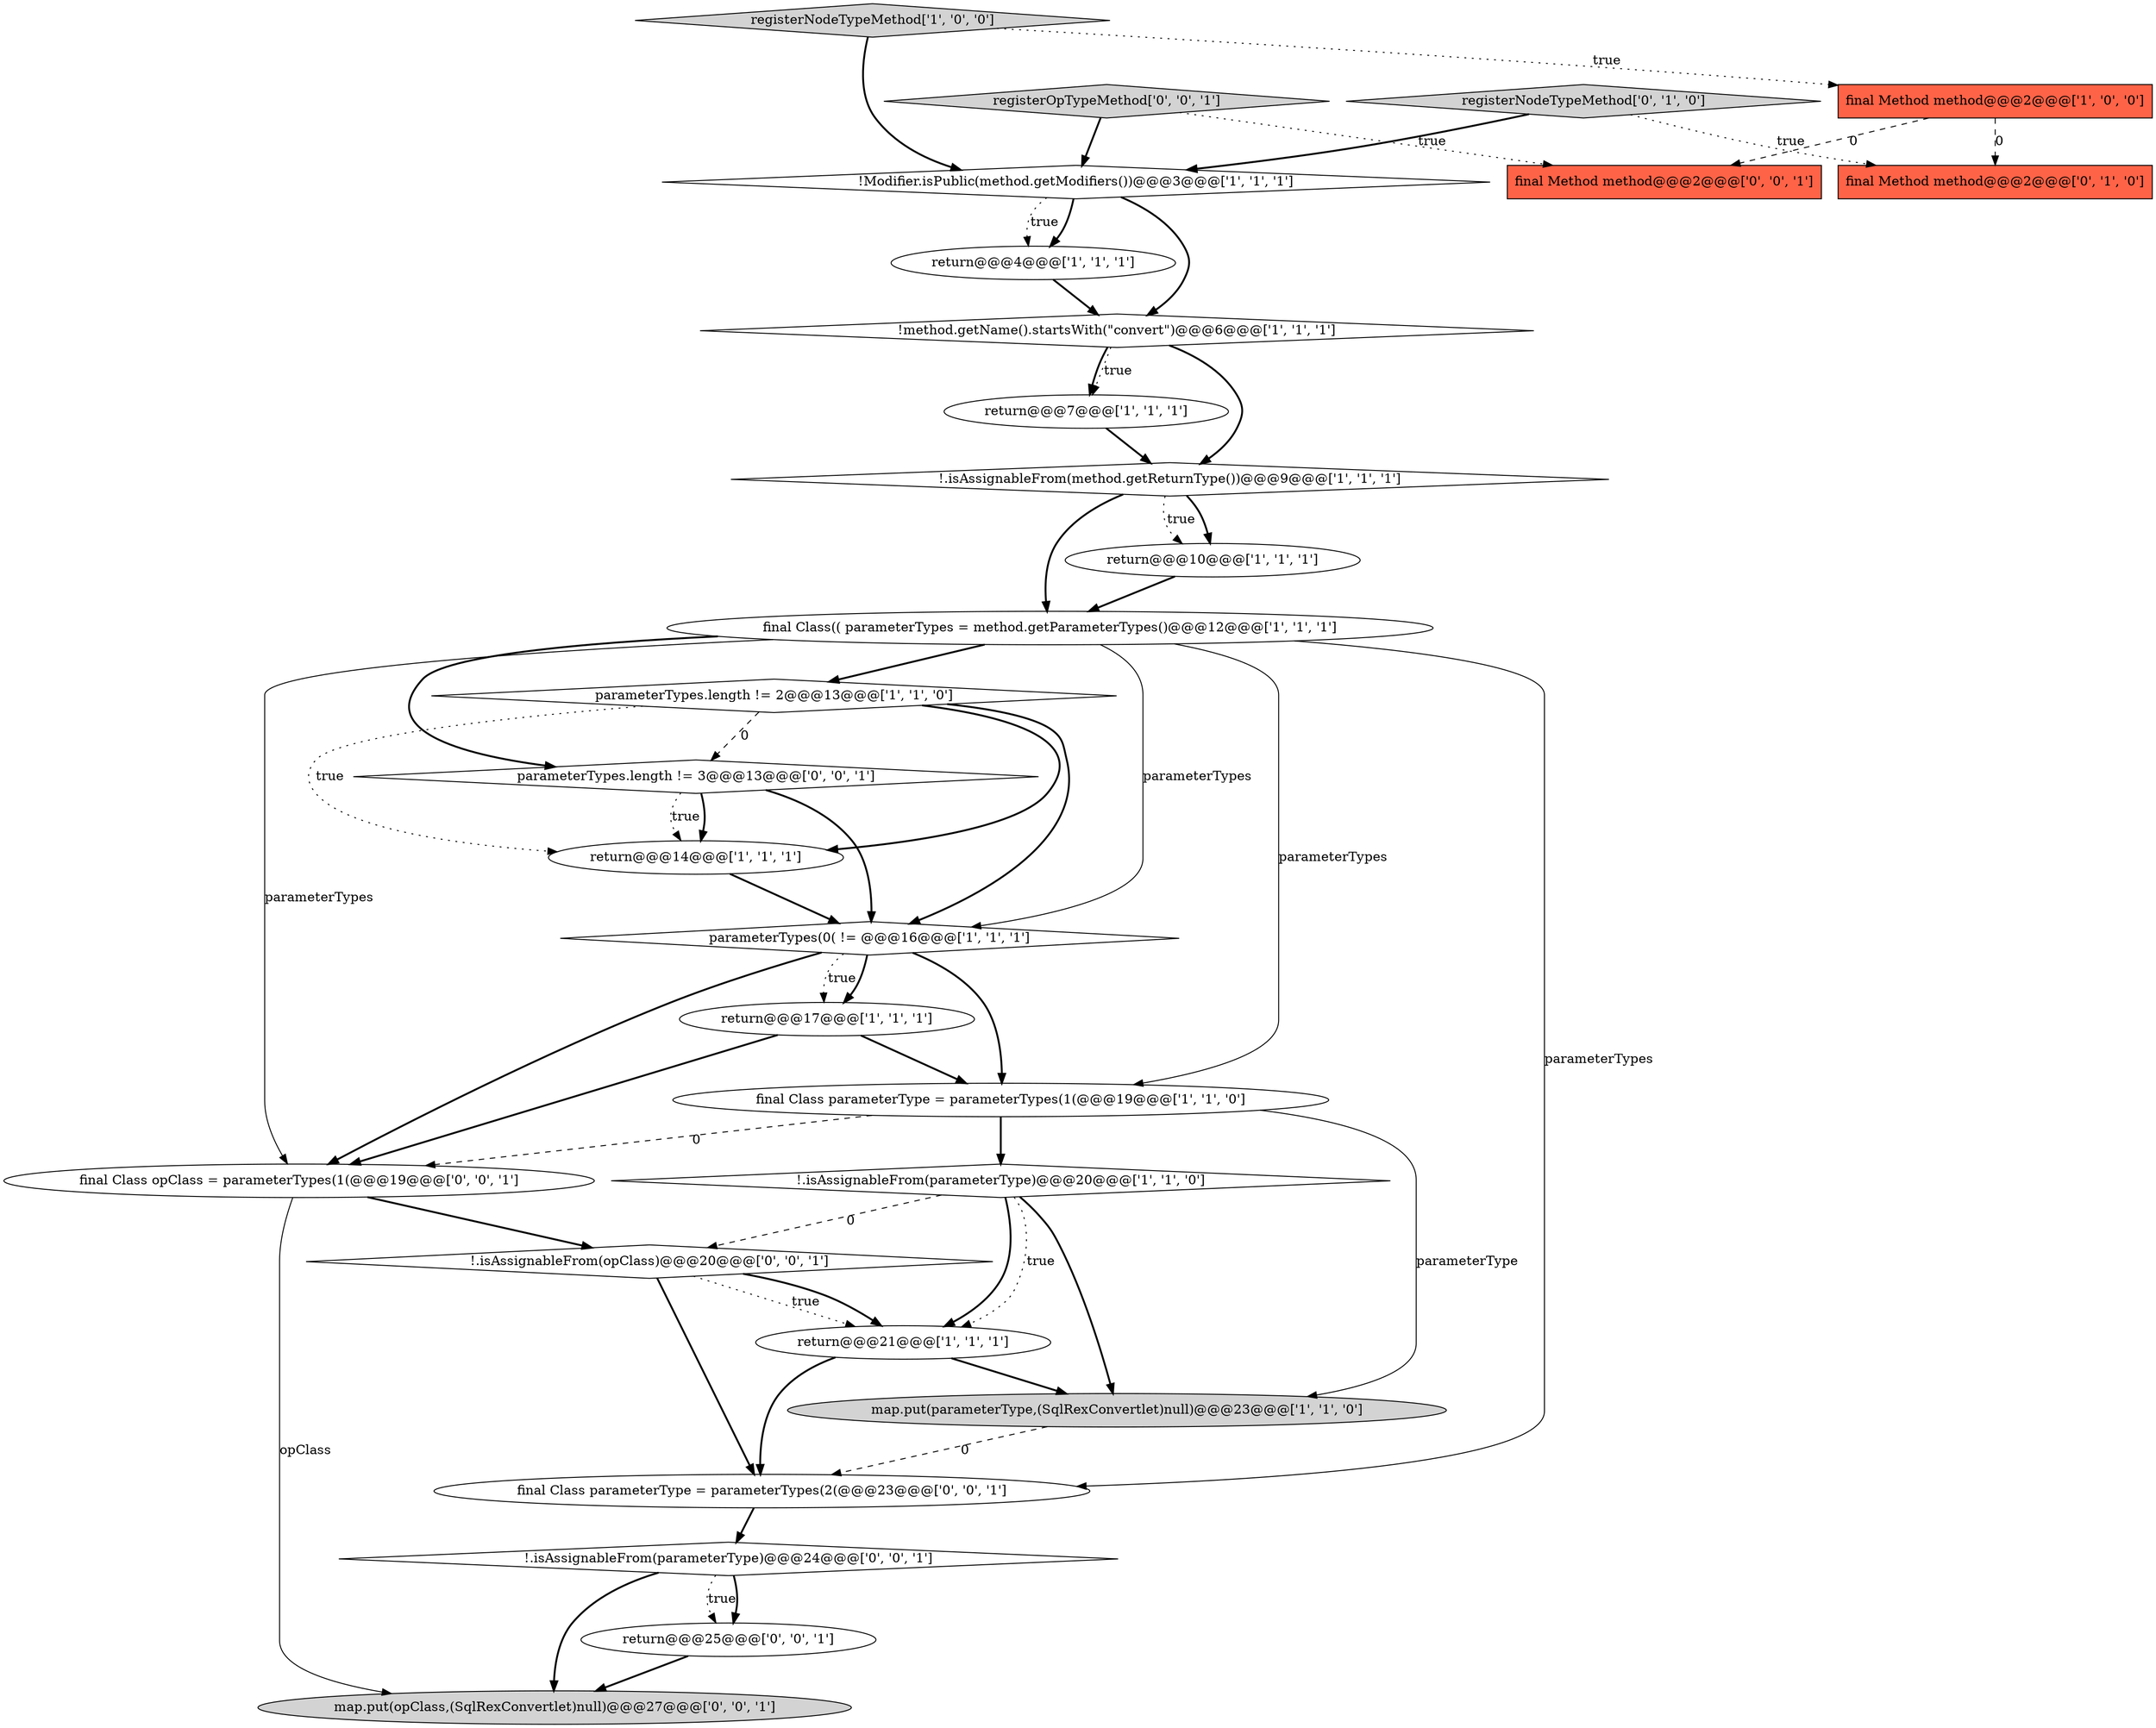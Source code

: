 digraph {
11 [style = filled, label = "!.isAssignableFrom(method.getReturnType())@@@9@@@['1', '1', '1']", fillcolor = white, shape = diamond image = "AAA0AAABBB1BBB"];
1 [style = filled, label = "map.put(parameterType,(SqlRexConvertlet)null)@@@23@@@['1', '1', '0']", fillcolor = lightgray, shape = ellipse image = "AAA0AAABBB1BBB"];
27 [style = filled, label = "return@@@25@@@['0', '0', '1']", fillcolor = white, shape = ellipse image = "AAA0AAABBB3BBB"];
12 [style = filled, label = "final Method method@@@2@@@['1', '0', '0']", fillcolor = tomato, shape = box image = "AAA1AAABBB1BBB"];
2 [style = filled, label = "final Class(( parameterTypes = method.getParameterTypes()@@@12@@@['1', '1', '1']", fillcolor = white, shape = ellipse image = "AAA0AAABBB1BBB"];
4 [style = filled, label = "final Class parameterType = parameterTypes(1(@@@19@@@['1', '1', '0']", fillcolor = white, shape = ellipse image = "AAA0AAABBB1BBB"];
9 [style = filled, label = "return@@@4@@@['1', '1', '1']", fillcolor = white, shape = ellipse image = "AAA0AAABBB1BBB"];
19 [style = filled, label = "final Method method@@@2@@@['0', '0', '1']", fillcolor = tomato, shape = box image = "AAA0AAABBB3BBB"];
20 [style = filled, label = "!.isAssignableFrom(opClass)@@@20@@@['0', '0', '1']", fillcolor = white, shape = diamond image = "AAA0AAABBB3BBB"];
5 [style = filled, label = "return@@@14@@@['1', '1', '1']", fillcolor = white, shape = ellipse image = "AAA0AAABBB1BBB"];
3 [style = filled, label = "registerNodeTypeMethod['1', '0', '0']", fillcolor = lightgray, shape = diamond image = "AAA0AAABBB1BBB"];
26 [style = filled, label = "!.isAssignableFrom(parameterType)@@@24@@@['0', '0', '1']", fillcolor = white, shape = diamond image = "AAA0AAABBB3BBB"];
0 [style = filled, label = "return@@@21@@@['1', '1', '1']", fillcolor = white, shape = ellipse image = "AAA0AAABBB1BBB"];
8 [style = filled, label = "return@@@7@@@['1', '1', '1']", fillcolor = white, shape = ellipse image = "AAA0AAABBB1BBB"];
17 [style = filled, label = "final Method method@@@2@@@['0', '1', '0']", fillcolor = tomato, shape = box image = "AAA1AAABBB2BBB"];
7 [style = filled, label = "!.isAssignableFrom(parameterType)@@@20@@@['1', '1', '0']", fillcolor = white, shape = diamond image = "AAA0AAABBB1BBB"];
25 [style = filled, label = "final Class parameterType = parameterTypes(2(@@@23@@@['0', '0', '1']", fillcolor = white, shape = ellipse image = "AAA0AAABBB3BBB"];
23 [style = filled, label = "registerOpTypeMethod['0', '0', '1']", fillcolor = lightgray, shape = diamond image = "AAA0AAABBB3BBB"];
21 [style = filled, label = "final Class opClass = parameterTypes(1(@@@19@@@['0', '0', '1']", fillcolor = white, shape = ellipse image = "AAA0AAABBB3BBB"];
13 [style = filled, label = "parameterTypes(0( != @@@16@@@['1', '1', '1']", fillcolor = white, shape = diamond image = "AAA0AAABBB1BBB"];
6 [style = filled, label = "return@@@17@@@['1', '1', '1']", fillcolor = white, shape = ellipse image = "AAA0AAABBB1BBB"];
24 [style = filled, label = "parameterTypes.length != 3@@@13@@@['0', '0', '1']", fillcolor = white, shape = diamond image = "AAA0AAABBB3BBB"];
22 [style = filled, label = "map.put(opClass,(SqlRexConvertlet)null)@@@27@@@['0', '0', '1']", fillcolor = lightgray, shape = ellipse image = "AAA0AAABBB3BBB"];
15 [style = filled, label = "parameterTypes.length != 2@@@13@@@['1', '1', '0']", fillcolor = white, shape = diamond image = "AAA0AAABBB1BBB"];
10 [style = filled, label = "!method.getName().startsWith(\"convert\")@@@6@@@['1', '1', '1']", fillcolor = white, shape = diamond image = "AAA0AAABBB1BBB"];
18 [style = filled, label = "registerNodeTypeMethod['0', '1', '0']", fillcolor = lightgray, shape = diamond image = "AAA0AAABBB2BBB"];
16 [style = filled, label = "return@@@10@@@['1', '1', '1']", fillcolor = white, shape = ellipse image = "AAA0AAABBB1BBB"];
14 [style = filled, label = "!Modifier.isPublic(method.getModifiers())@@@3@@@['1', '1', '1']", fillcolor = white, shape = diamond image = "AAA0AAABBB1BBB"];
13->6 [style = dotted, label="true"];
15->5 [style = dotted, label="true"];
11->16 [style = bold, label=""];
10->8 [style = dotted, label="true"];
2->25 [style = solid, label="parameterTypes"];
15->13 [style = bold, label=""];
7->1 [style = bold, label=""];
4->1 [style = solid, label="parameterType"];
6->21 [style = bold, label=""];
26->27 [style = dotted, label="true"];
20->0 [style = dotted, label="true"];
3->14 [style = bold, label=""];
20->0 [style = bold, label=""];
15->24 [style = dashed, label="0"];
12->17 [style = dashed, label="0"];
14->10 [style = bold, label=""];
7->20 [style = dashed, label="0"];
7->0 [style = bold, label=""];
2->13 [style = solid, label="parameterTypes"];
23->19 [style = dotted, label="true"];
9->10 [style = bold, label=""];
16->2 [style = bold, label=""];
7->0 [style = dotted, label="true"];
21->22 [style = solid, label="opClass"];
4->21 [style = dashed, label="0"];
20->25 [style = bold, label=""];
27->22 [style = bold, label=""];
11->2 [style = bold, label=""];
4->7 [style = bold, label=""];
15->5 [style = bold, label=""];
24->5 [style = bold, label=""];
26->22 [style = bold, label=""];
2->21 [style = solid, label="parameterTypes"];
23->14 [style = bold, label=""];
6->4 [style = bold, label=""];
26->27 [style = bold, label=""];
21->20 [style = bold, label=""];
12->19 [style = dashed, label="0"];
10->8 [style = bold, label=""];
0->25 [style = bold, label=""];
3->12 [style = dotted, label="true"];
0->1 [style = bold, label=""];
5->13 [style = bold, label=""];
2->15 [style = bold, label=""];
25->26 [style = bold, label=""];
11->16 [style = dotted, label="true"];
14->9 [style = bold, label=""];
14->9 [style = dotted, label="true"];
18->17 [style = dotted, label="true"];
13->6 [style = bold, label=""];
2->24 [style = bold, label=""];
1->25 [style = dashed, label="0"];
13->21 [style = bold, label=""];
8->11 [style = bold, label=""];
18->14 [style = bold, label=""];
13->4 [style = bold, label=""];
24->5 [style = dotted, label="true"];
2->4 [style = solid, label="parameterTypes"];
24->13 [style = bold, label=""];
10->11 [style = bold, label=""];
}
